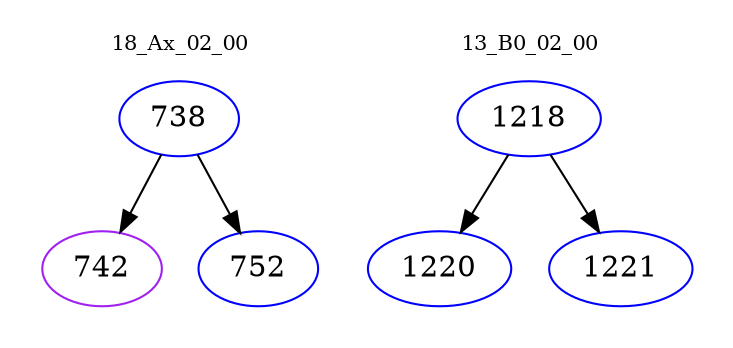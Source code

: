 digraph{
subgraph cluster_0 {
color = white
label = "18_Ax_02_00";
fontsize=10;
T0_738 [label="738", color="blue"]
T0_738 -> T0_742 [color="black"]
T0_742 [label="742", color="purple"]
T0_738 -> T0_752 [color="black"]
T0_752 [label="752", color="blue"]
}
subgraph cluster_1 {
color = white
label = "13_B0_02_00";
fontsize=10;
T1_1218 [label="1218", color="blue"]
T1_1218 -> T1_1220 [color="black"]
T1_1220 [label="1220", color="blue"]
T1_1218 -> T1_1221 [color="black"]
T1_1221 [label="1221", color="blue"]
}
}
